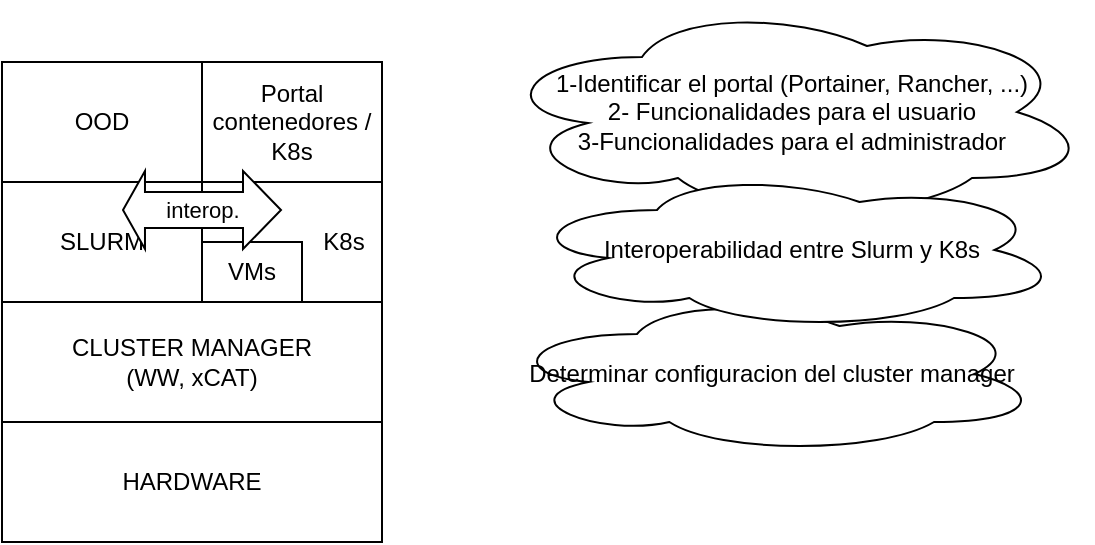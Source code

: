 <mxfile version="22.0.3" type="device">
  <diagram name="Page-1" id="58UoJY59tzsanSXBA_rc">
    <mxGraphModel dx="1127" dy="820" grid="1" gridSize="10" guides="1" tooltips="1" connect="1" arrows="1" fold="1" page="1" pageScale="1" pageWidth="291" pageHeight="413" math="0" shadow="0">
      <root>
        <mxCell id="0" />
        <mxCell id="1" parent="0" />
        <mxCell id="1Shzr8uBK2wNw13K3PxH-9" value="K8s&amp;nbsp;&amp;nbsp;" style="rounded=0;whiteSpace=wrap;html=1;align=right;" vertex="1" parent="1">
          <mxGeometry x="600" y="140" width="90" height="60" as="geometry" />
        </mxCell>
        <mxCell id="1Shzr8uBK2wNw13K3PxH-1" value="HARDWARE" style="rounded=0;whiteSpace=wrap;html=1;" vertex="1" parent="1">
          <mxGeometry x="500" y="260" width="190" height="60" as="geometry" />
        </mxCell>
        <mxCell id="1Shzr8uBK2wNw13K3PxH-2" value="CLUSTER MANAGER&lt;br&gt;(WW, xCAT)" style="rounded=0;whiteSpace=wrap;html=1;" vertex="1" parent="1">
          <mxGeometry x="500" y="200" width="190" height="60" as="geometry" />
        </mxCell>
        <mxCell id="1Shzr8uBK2wNw13K3PxH-3" value="Determinar configuracion del cluster manager" style="ellipse;shape=cloud;whiteSpace=wrap;html=1;" vertex="1" parent="1">
          <mxGeometry x="750" y="196" width="270" height="80" as="geometry" />
        </mxCell>
        <mxCell id="1Shzr8uBK2wNw13K3PxH-4" value="SLURM" style="rounded=0;whiteSpace=wrap;html=1;" vertex="1" parent="1">
          <mxGeometry x="500" y="140" width="100" height="60" as="geometry" />
        </mxCell>
        <mxCell id="1Shzr8uBK2wNw13K3PxH-5" value="OOD" style="rounded=0;whiteSpace=wrap;html=1;" vertex="1" parent="1">
          <mxGeometry x="500" y="80" width="100" height="60" as="geometry" />
        </mxCell>
        <mxCell id="1Shzr8uBK2wNw13K3PxH-8" value="VMs" style="rounded=0;whiteSpace=wrap;html=1;" vertex="1" parent="1">
          <mxGeometry x="600" y="170" width="50" height="30" as="geometry" />
        </mxCell>
        <mxCell id="1Shzr8uBK2wNw13K3PxH-10" value="Portal contenedores / K8s" style="rounded=0;whiteSpace=wrap;html=1;" vertex="1" parent="1">
          <mxGeometry x="600" y="80" width="90" height="60" as="geometry" />
        </mxCell>
        <mxCell id="1Shzr8uBK2wNw13K3PxH-11" value="1-Identificar el portal (Portainer, Rancher, ...)&lt;br&gt;2- Funcionalidades para el usuario&lt;br&gt;3-Funcionalidades para el administrador" style="ellipse;shape=cloud;whiteSpace=wrap;html=1;align=center;" vertex="1" parent="1">
          <mxGeometry x="745" y="50" width="300" height="110" as="geometry" />
        </mxCell>
        <mxCell id="1Shzr8uBK2wNw13K3PxH-13" value="Interoperabilidad entre Slurm y K8s" style="ellipse;shape=cloud;whiteSpace=wrap;html=1;" vertex="1" parent="1">
          <mxGeometry x="760" y="134" width="270" height="80" as="geometry" />
        </mxCell>
        <mxCell id="1Shzr8uBK2wNw13K3PxH-12" value="interop." style="shape=flexArrow;endArrow=classic;startArrow=classic;html=1;rounded=0;labelBackgroundColor=#FFFFFF;fillColor=default;width=18;startSize=3.33;" edge="1" parent="1">
          <mxGeometry width="100" height="100" relative="1" as="geometry">
            <mxPoint x="560" y="154" as="sourcePoint" />
            <mxPoint x="640" y="154" as="targetPoint" />
          </mxGeometry>
        </mxCell>
      </root>
    </mxGraphModel>
  </diagram>
</mxfile>
